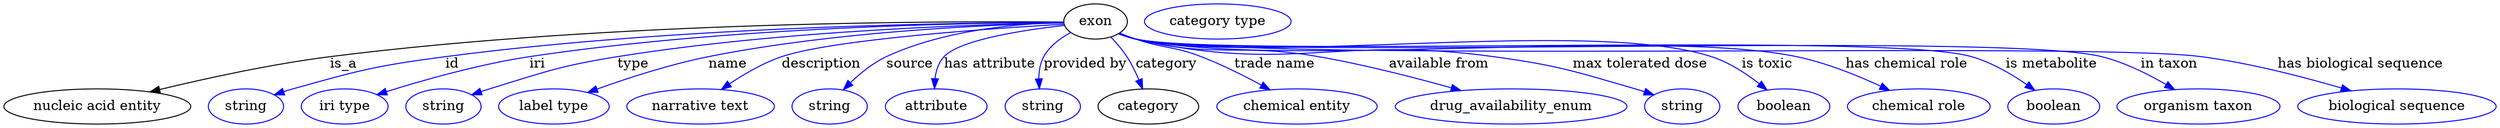 digraph {
	graph [bb="0,0,2543.9,123"];
	node [label="\N"];
	exon	[height=0.5,
		label=exon,
		pos="1114.5,105",
		width=0.9027];
	"nucleic acid entity"	[height=0.5,
		pos="95.542,18",
		width=2.6539];
	exon -> "nucleic acid entity"	[label=is_a,
		lp="347.54,61.5",
		pos="e,149.47,32.944 1082,104.43 974.67,105.43 622.03,105.52 333.54,69 273.91,61.45 206.99,46.833 159.34,35.345"];
	id	[color=blue,
		height=0.5,
		label=string,
		pos="247.54,18",
		width=1.0652];
	exon -> id	[color=blue,
		label=id,
		lp="458.54,61.5",
		pos="e,276.54,29.96 1082,104.07 985.32,103.9 692.11,100.6 451.54,69 381.28,59.771 363.76,55.205 295.54,36 292.44,35.126 289.24,34.155 \
286.04,33.133",
		style=solid];
	iri	[color=blue,
		height=0.5,
		label="iri type",
		pos="348.54,18",
		width=1.2277];
	exon -> iri	[color=blue,
		label=iri,
		lp="545.54,61.5",
		pos="e,381.54,30.069 1081.8,104.06 993.43,103.78 742.94,100.08 537.54,69 486.4,61.263 429.18,45.021 391.23,33.14",
		style=solid];
	type	[color=blue,
		height=0.5,
		label=string,
		pos="449.54,18",
		width=1.0652];
	exon -> type	[color=blue,
		label=type,
		lp="643.54,61.5",
		pos="e,478.47,29.979 1082.1,103.62 1003.6,102.29 797.23,96.256 627.54,69 568.26,59.478 553.96,53.566 496.54,36 493.78,35.155 490.94,34.243 \
488.09,33.294",
		style=solid];
	name	[color=blue,
		height=0.5,
		label="label type",
		pos="562.54,18",
		width=1.5707];
	exon -> name	[color=blue,
		label=name,
		lp="739.54,61.5",
		pos="e,596.88,32.353 1081.9,103.53 1013.9,102.01 852.17,95.657 719.54,69 680.57,61.167 637.65,47.105 606.55,35.885",
		style=solid];
	description	[color=blue,
		height=0.5,
		label="narrative text",
		pos="712.54,18",
		width=2.0943];
	exon -> description	[color=blue,
		label=description,
		lp="834.04,61.5",
		pos="e,733.22,35.38 1082.3,102.29 1011.8,98.273 846.43,87.164 793.54,69 774.99,62.628 756.23,51.415 741.44,41.221",
		style=solid];
	source	[color=blue,
		height=0.5,
		label=string,
		pos="844.54,18",
		width=1.0652];
	exon -> source	[color=blue,
		label=source,
		lp="924.54,61.5",
		pos="e,858.03,35.17 1082.1,104.24 1038.6,103.35 960.16,97.469 900.54,69 887.23,62.645 874.75,52.139 864.96,42.393",
		style=solid];
	"has attribute"	[color=blue,
		height=0.5,
		label=attribute,
		pos="952.54,18",
		width=1.4443];
	exon -> "has attribute"	[color=blue,
		label="has attribute",
		lp="1006.5,61.5",
		pos="e,950.38,36.355 1082.7,101.04 1042.3,96.596 975.89,86.762 959.54,69 953.95,62.923 951.53,54.547 950.69,46.386",
		style=solid];
	"provided by"	[color=blue,
		height=0.5,
		label=string,
		pos="1060.5,18",
		width=1.0652];
	exon -> "provided by"	[color=blue,
		label="provided by",
		lp="1104,61.5",
		pos="e,1057.1,36.23 1089,93.654 1078.6,88.012 1067.6,79.913 1061.5,69 1057.8,62.203 1056.5,54.058 1056.5,46.335",
		style=solid];
	category	[height=0.5,
		pos="1168.5,18",
		width=1.4263];
	exon -> category	[color=blue,
		label=category,
		lp="1187,61.5",
		pos="e,1162.7,35.908 1130.4,88.879 1135.9,83.021 1142,76.036 1146.5,69 1151.3,61.737 1155.4,53.287 1158.8,45.422",
		style=solid];
	"trade name"	[color=blue,
		height=0.5,
		label="chemical entity",
		pos="1319.5,18",
		width=2.2748];
	exon -> "trade name"	[color=blue,
		label="trade name",
		lp="1296.5,61.5",
		pos="e,1292.3,35.062 1139.5,93.046 1144.7,90.912 1150.3,88.786 1155.5,87 1184.7,77.074 1193.8,80.127 1222.5,69 1243.3,60.965 1265.4,49.771 \
1283.3,40.011",
		style=solid];
	"available from"	[color=blue,
		height=0.5,
		label=drug_availability_enum,
		pos="1537.5,18",
		width=3.2858];
	exon -> "available from"	[color=blue,
		label="available from",
		lp="1464,61.5",
		pos="e,1486.4,34.335 1138.4,92.71 1143.9,90.494 1149.9,88.419 1155.5,87 1236.1,66.874 1259.7,83.307 1341.5,69 1387.3,61.003 1438,47.934 \
1476.4,37.162",
		style=solid];
	"max tolerated dose"	[color=blue,
		height=0.5,
		label=string,
		pos="1712.5,18",
		width=1.0652];
	exon -> "max tolerated dose"	[color=blue,
		label="max tolerated dose",
		lp="1669.5,61.5",
		pos="e,1683.5,29.887 1138.4,92.511 1143.9,90.305 1149.8,88.285 1155.5,87 1313.6,51.457 1359.1,91.056 1519.5,69 1585,60 1601.1,54.397 \
1664.5,36 1667.6,35.102 1670.8,34.114 1674,33.081",
		style=solid];
	"is toxic"	[color=blue,
		height=0.5,
		label=boolean,
		pos="1815.5,18",
		width=1.2999];
	exon -> "is toxic"	[color=blue,
		label="is toxic",
		lp="1799.5,61.5",
		pos="e,1798.5,34.906 1138.4,92.432 1143.9,90.23 1149.8,88.231 1155.5,87 1283.1,59.558 1618.5,109.51 1742.5,69 1760.2,63.235 1777.5,51.763 \
1790.8,41.26",
		style=solid];
	"has chemical role"	[color=blue,
		height=0.5,
		label="chemical role",
		pos="1953.5,18",
		width=2.022];
	exon -> "has chemical role"	[color=blue,
		label="has chemical role",
		lp="1942,61.5",
		pos="e,1923.9,34.454 1138.4,92.415 1143.9,90.214 1149.8,88.22 1155.5,87 1302.1,55.784 1682.8,99.5 1829.5,69 1859.2,62.826 1890.9,49.93 \
1914.8,38.782",
		style=solid];
	"is metabolite"	[color=blue,
		height=0.5,
		label=boolean,
		pos="2091.5,18",
		width=1.2999];
	exon -> "is metabolite"	[color=blue,
		label="is metabolite",
		lp="2089.5,61.5",
		pos="e,2072.5,34.494 1138.3,92.391 1143.9,90.192 1149.8,88.204 1155.5,87 1248.3,67.509 1917.5,95.348 2008.5,69 2028.5,63.215 2048.6,51.344 \
2064,40.62",
		style=solid];
	"in taxon"	[color=blue,
		height=0.5,
		label="organism taxon",
		pos="2239.5,18",
		width=2.3109];
	exon -> "in taxon"	[color=blue,
		label="in taxon",
		lp="2209.5,61.5",
		pos="e,2215.1,35.26 1138.3,92.379 1143.9,90.18 1149.8,88.196 1155.5,87 1262.7,64.646 2034.3,95.336 2140.5,69 2163.8,63.227 2187.9,51.228 \
2206.5,40.431",
		style=solid];
	"has biological sequence"	[color=blue,
		height=0.5,
		label="biological sequence",
		pos="2442.5,18",
		width=2.8164];
	exon -> "has biological sequence"	[color=blue,
		label="has biological sequence",
		lp="2405,61.5",
		pos="e,2395.4,34.018 1138.3,92.372 1143.9,90.173 1149.8,88.191 1155.5,87 1273.8,62.433 2122.8,84.751 2242.5,69 2291.6,62.546 2346,48.476 \
2385.7,36.901",
		style=solid];
	"named thing_category"	[color=blue,
		height=0.5,
		label="category type",
		pos="1239.5,105",
		width=2.0762];
}
